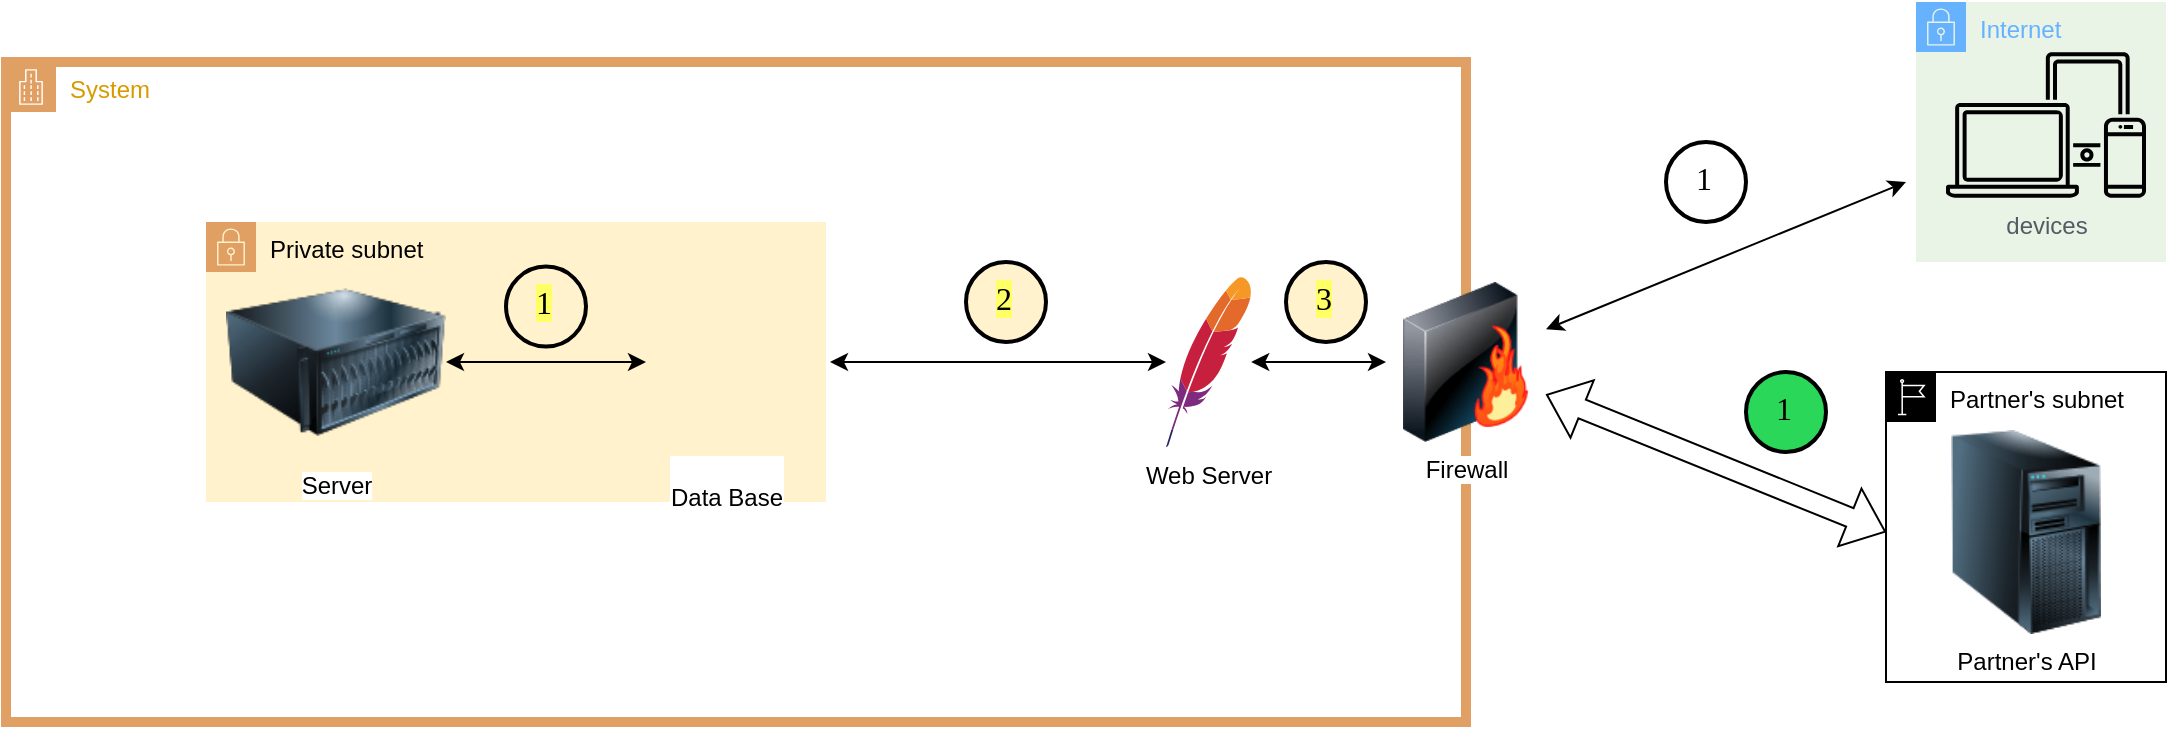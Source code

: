 <mxfile version="15.9.6" type="github">
  <diagram id="Ht1M8jgEwFfnCIfOTk4-" name="Page-1">
    <mxGraphModel dx="2062" dy="2751" grid="1" gridSize="10" guides="1" tooltips="1" connect="1" arrows="1" fold="1" page="1" pageScale="1" pageWidth="1169" pageHeight="827" math="0" shadow="0">
      <root>
        <mxCell id="0" />
        <mxCell id="1" parent="0" />
        <mxCell id="bbJUXdScnfACV2wAAi5e-44" value="Partner&#39;s subnet" style="points=[[0,0],[0.25,0],[0.5,0],[0.75,0],[1,0],[1,0.25],[1,0.5],[1,0.75],[1,1],[0.75,1],[0.5,1],[0.25,1],[0,1],[0,0.75],[0,0.5],[0,0.25]];outlineConnect=0;html=1;whiteSpace=wrap;fontSize=12;fontStyle=0;container=1;pointerEvents=0;collapsible=0;recursiveResize=0;shape=mxgraph.aws4.group;grIcon=mxgraph.aws4.group_region;verticalAlign=top;align=left;spacingLeft=30;" vertex="1" parent="1">
          <mxGeometry x="1190" y="-1455" width="140" height="155" as="geometry" />
        </mxCell>
        <mxCell id="bbJUXdScnfACV2wAAi5e-56" value="Partner&#39;s API&lt;br&gt;" style="image;html=1;image=img/lib/clip_art/computers/Server_Tower_128x128.png;fillColor=#000000;gradientColor=none;" vertex="1" parent="bbJUXdScnfACV2wAAi5e-44">
          <mxGeometry y="29" width="140" height="102" as="geometry" />
        </mxCell>
        <mxCell id="bbJUXdScnfACV2wAAi5e-46" value="&lt;font color=&quot;#d79b00&quot;&gt;System&lt;/font&gt;" style="points=[[0,0],[0.25,0],[0.5,0],[0.75,0],[1,0],[1,0.25],[1,0.5],[1,0.75],[1,1],[0.75,1],[0.5,1],[0.25,1],[0,1],[0,0.75],[0,0.5],[0,0.25]];outlineConnect=0;html=1;whiteSpace=wrap;fontSize=12;fontStyle=0;container=1;pointerEvents=0;collapsible=0;recursiveResize=0;shape=mxgraph.aws4.group;grIcon=mxgraph.aws4.group_corporate_data_center;verticalAlign=top;align=left;spacingLeft=30;strokeWidth=5;strokeColor=#E09F63;" vertex="1" parent="1">
          <mxGeometry x="250" y="-1610" width="730" height="330" as="geometry" />
        </mxCell>
        <mxCell id="bbJUXdScnfACV2wAAi5e-9" value="Web Server" style="dashed=0;outlineConnect=0;html=1;align=center;labelPosition=center;verticalLabelPosition=bottom;verticalAlign=top;shape=mxgraph.weblogos.apache;fillColor=#000000;gradientColor=none;" vertex="1" parent="bbJUXdScnfACV2wAAi5e-46">
          <mxGeometry x="580" y="107.4" width="42.6" height="85.2" as="geometry" />
        </mxCell>
        <mxCell id="bbJUXdScnfACV2wAAi5e-14" value="" style="endArrow=classic;startArrow=classic;html=1;rounded=0;entryX=1;entryY=0.5;entryDx=0;entryDy=0;" edge="1" parent="bbJUXdScnfACV2wAAi5e-46" source="bbJUXdScnfACV2wAAi5e-9" target="bbJUXdScnfACV2wAAi5e-59">
          <mxGeometry width="50" height="50" relative="1" as="geometry">
            <mxPoint x="400" y="120" as="sourcePoint" />
            <mxPoint x="450" y="148" as="targetPoint" />
          </mxGeometry>
        </mxCell>
        <mxCell id="bbJUXdScnfACV2wAAi5e-59" value="Private subnet" style="points=[[0,0],[0.25,0],[0.5,0],[0.75,0],[1,0],[1,0.25],[1,0.5],[1,0.75],[1,1],[0.75,1],[0.5,1],[0.25,1],[0,1],[0,0.75],[0,0.5],[0,0.25]];outlineConnect=0;html=1;whiteSpace=wrap;fontSize=12;fontStyle=0;container=1;pointerEvents=0;collapsible=0;recursiveResize=0;shape=mxgraph.aws4.group;grIcon=mxgraph.aws4.group_security_group;grStroke=0;verticalAlign=top;align=left;spacingLeft=30;strokeWidth=6;perimeterSpacing=2;strokeColor=#E09F63;sketch=0;shadow=0;fillColor=#FFF2CC;" vertex="1" parent="bbJUXdScnfACV2wAAi5e-46">
          <mxGeometry x="100" y="80" width="310" height="140" as="geometry" />
        </mxCell>
        <mxCell id="bbJUXdScnfACV2wAAi5e-26" value="Server" style="image;html=1;image=img/lib/clip_art/computers/Server_128x128.png;fillColor=#000000;gradientColor=none;" vertex="1" parent="bbJUXdScnfACV2wAAi5e-59">
          <mxGeometry x="10" y="22.3" width="110" height="95.4" as="geometry" />
        </mxCell>
        <mxCell id="bbJUXdScnfACV2wAAi5e-41" value="&lt;br&gt;Data Base" style="shape=image;html=1;verticalAlign=top;verticalLabelPosition=bottom;labelBackgroundColor=#ffffff;imageAspect=0;aspect=fixed;image=https://cdn2.iconfinder.com/data/icons/font-awesome/1792/database-128.png;fillColor=#000000;gradientColor=none;" vertex="1" parent="bbJUXdScnfACV2wAAi5e-59">
          <mxGeometry x="220" y="30" width="80" height="80" as="geometry" />
        </mxCell>
        <mxCell id="bbJUXdScnfACV2wAAi5e-30" value="" style="endArrow=classic;startArrow=classic;html=1;rounded=0;" edge="1" parent="bbJUXdScnfACV2wAAi5e-59" source="bbJUXdScnfACV2wAAi5e-26" target="bbJUXdScnfACV2wAAi5e-41">
          <mxGeometry width="50" height="50" relative="1" as="geometry">
            <mxPoint x="300" y="-95.59" as="sourcePoint" />
            <mxPoint x="400" y="-95.899" as="targetPoint" />
          </mxGeometry>
        </mxCell>
        <mxCell id="bbJUXdScnfACV2wAAi5e-78" value="1" style="ellipse;whiteSpace=wrap;html=1;aspect=fixed;strokeWidth=2;fontFamily=Tahoma;spacingBottom=4;spacingRight=2;strokeColor=#000000;shadow=0;labelBackgroundColor=#FFFF66;sketch=0;fontSize=16;fillColor=#FFF2CC;gradientColor=none;" vertex="1" parent="bbJUXdScnfACV2wAAi5e-59">
          <mxGeometry x="150" y="22.3" width="40" height="40" as="geometry" />
        </mxCell>
        <mxCell id="bbJUXdScnfACV2wAAi5e-66" value="2" style="ellipse;whiteSpace=wrap;html=1;aspect=fixed;strokeWidth=2;fontFamily=Tahoma;spacingBottom=4;spacingRight=2;strokeColor=#000000;shadow=0;labelBackgroundColor=#FFFF66;sketch=0;fontSize=16;fillColor=#FFF2CC;gradientColor=none;" vertex="1" parent="bbJUXdScnfACV2wAAi5e-46">
          <mxGeometry x="480" y="100" width="40" height="40" as="geometry" />
        </mxCell>
        <mxCell id="bbJUXdScnfACV2wAAi5e-77" value="3" style="ellipse;whiteSpace=wrap;html=1;aspect=fixed;strokeWidth=2;fontFamily=Tahoma;spacingBottom=4;spacingRight=2;strokeColor=#000000;shadow=0;labelBackgroundColor=#FFFF66;sketch=0;fontSize=16;fillColor=#FFF2CC;gradientColor=none;" vertex="1" parent="bbJUXdScnfACV2wAAi5e-46">
          <mxGeometry x="640" y="100" width="40" height="40" as="geometry" />
        </mxCell>
        <mxCell id="bbJUXdScnfACV2wAAi5e-60" value="&lt;font color=&quot;#66b2ff&quot;&gt;Internet&lt;/font&gt;" style="points=[[0,0],[0.25,0],[0.5,0],[0.75,0],[1,0],[1,0.25],[1,0.5],[1,0.75],[1,1],[0.75,1],[0.5,1],[0.25,1],[0,1],[0,0.75],[0,0.5],[0,0.25]];outlineConnect=0;gradientColor=none;html=1;whiteSpace=wrap;fontSize=12;fontStyle=0;container=1;pointerEvents=0;collapsible=0;recursiveResize=0;shape=mxgraph.aws4.group;grIcon=mxgraph.aws4.group_security_group;grStroke=0;strokeColor=#66B2FF;fillColor=#E9F3E6;verticalAlign=top;align=left;spacingLeft=30;fontColor=#248814;dashed=0;" vertex="1" parent="1">
          <mxGeometry x="1205" y="-1640" width="125" height="130" as="geometry" />
        </mxCell>
        <mxCell id="bbJUXdScnfACV2wAAi5e-7" value="devices" style="sketch=0;outlineConnect=0;gradientColor=none;fontColor=#545B64;strokeColor=none;fillColor=#000000;dashed=0;verticalLabelPosition=bottom;verticalAlign=top;align=center;html=1;fontSize=12;fontStyle=0;aspect=fixed;shape=mxgraph.aws4.illustration_devices;pointerEvents=1" vertex="1" parent="bbJUXdScnfACV2wAAi5e-60">
          <mxGeometry x="15" y="25" width="100" height="73" as="geometry" />
        </mxCell>
        <mxCell id="bbJUXdScnfACV2wAAi5e-67" value="1" style="ellipse;whiteSpace=wrap;html=1;aspect=fixed;strokeWidth=2;fontFamily=Tahoma;spacingBottom=4;spacingRight=2;shadow=0;labelBackgroundColor=#FFFFFF;sketch=0;fontSize=16;" vertex="1" parent="1">
          <mxGeometry x="1080" y="-1570" width="40" height="40" as="geometry" />
        </mxCell>
        <mxCell id="bbJUXdScnfACV2wAAi5e-71" value="1" style="ellipse;whiteSpace=wrap;html=1;aspect=fixed;strokeWidth=2;fontFamily=Tahoma;spacingBottom=4;spacingRight=2;shadow=0;labelBackgroundColor=#2BD759;sketch=0;fontSize=16;fontColor=#000000;strokeColor=#000000;fillColor=#2BD759;" vertex="1" parent="1">
          <mxGeometry x="1120" y="-1455" width="40" height="40" as="geometry" />
        </mxCell>
        <mxCell id="bbJUXdScnfACV2wAAi5e-35" value="Firewall&lt;br&gt;" style="image;html=1;image=img/lib/clip_art/networking/Firewall-page1_128x128.png;fillColor=#000000;gradientColor=none;" vertex="1" parent="1">
          <mxGeometry x="940" y="-1500" width="80" height="80" as="geometry" />
        </mxCell>
        <mxCell id="bbJUXdScnfACV2wAAi5e-57" value="" style="shape=flexArrow;endArrow=classic;startArrow=classic;html=1;rounded=0;exitX=0;exitY=0.5;exitDx=0;exitDy=0;" edge="1" parent="1" source="bbJUXdScnfACV2wAAi5e-56" target="bbJUXdScnfACV2wAAi5e-35">
          <mxGeometry width="100" height="100" relative="1" as="geometry">
            <mxPoint x="250" y="-1340" as="sourcePoint" />
            <mxPoint x="350" y="-1440" as="targetPoint" />
          </mxGeometry>
        </mxCell>
        <mxCell id="bbJUXdScnfACV2wAAi5e-74" value="" style="endArrow=classic;startArrow=classic;html=1;rounded=0;fontSize=16;fontColor=#66B2FF;" edge="1" parent="1" source="bbJUXdScnfACV2wAAi5e-35">
          <mxGeometry width="50" height="50" relative="1" as="geometry">
            <mxPoint x="1060" y="-1420" as="sourcePoint" />
            <mxPoint x="1200" y="-1550" as="targetPoint" />
          </mxGeometry>
        </mxCell>
        <mxCell id="bbJUXdScnfACV2wAAi5e-75" value="" style="endArrow=classic;startArrow=classic;html=1;rounded=0;fontSize=16;fontColor=#66B2FF;" edge="1" parent="1" source="bbJUXdScnfACV2wAAi5e-9" target="bbJUXdScnfACV2wAAi5e-35">
          <mxGeometry width="50" height="50" relative="1" as="geometry">
            <mxPoint x="890" y="-1420" as="sourcePoint" />
            <mxPoint x="940" y="-1470" as="targetPoint" />
          </mxGeometry>
        </mxCell>
      </root>
    </mxGraphModel>
  </diagram>
</mxfile>
